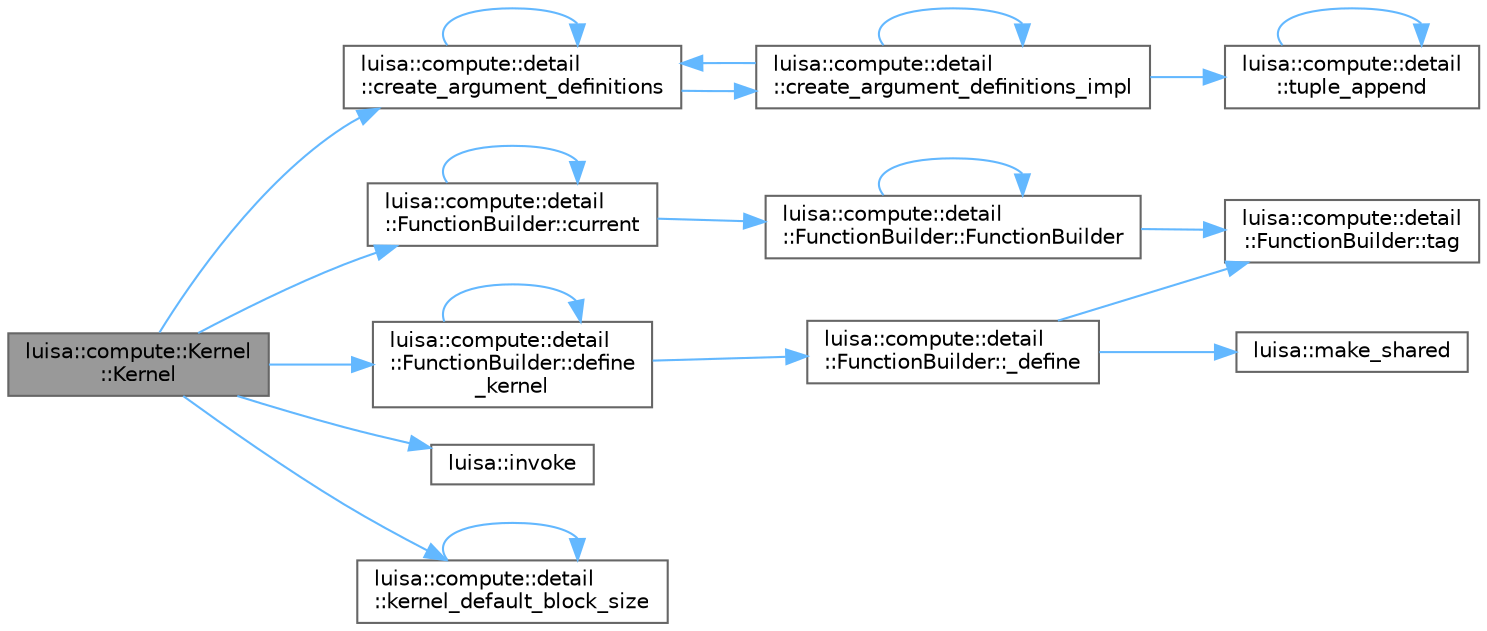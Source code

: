 digraph "luisa::compute::Kernel::Kernel"
{
 // LATEX_PDF_SIZE
  bgcolor="transparent";
  edge [fontname=Helvetica,fontsize=10,labelfontname=Helvetica,labelfontsize=10];
  node [fontname=Helvetica,fontsize=10,shape=box,height=0.2,width=0.4];
  rankdir="LR";
  Node1 [id="Node000001",label="luisa::compute::Kernel\l::Kernel",height=0.2,width=0.4,color="gray40", fillcolor="grey60", style="filled", fontcolor="black",tooltip="Create Kernel object from function."];
  Node1 -> Node2 [id="edge1_Node000001_Node000002",color="steelblue1",style="solid",tooltip=" "];
  Node2 [id="Node000002",label="luisa::compute::detail\l::create_argument_definitions",height=0.2,width=0.4,color="grey40", fillcolor="white", style="filled",URL="$namespaceluisa_1_1compute_1_1detail.html#a5ac01663551dfa751b156546a539e1ea",tooltip="Create argument definitions"];
  Node2 -> Node2 [id="edge2_Node000002_Node000002",color="steelblue1",style="solid",tooltip=" "];
  Node2 -> Node3 [id="edge3_Node000002_Node000003",color="steelblue1",style="solid",tooltip=" "];
  Node3 [id="Node000003",label="luisa::compute::detail\l::create_argument_definitions_impl",height=0.2,width=0.4,color="grey40", fillcolor="white", style="filled",URL="$namespaceluisa_1_1compute_1_1detail.html#a760fd7ed7fa18949cfd44167df4339d4",tooltip=" "];
  Node3 -> Node2 [id="edge4_Node000003_Node000002",color="steelblue1",style="solid",tooltip=" "];
  Node3 -> Node3 [id="edge5_Node000003_Node000003",color="steelblue1",style="solid",tooltip=" "];
  Node3 -> Node4 [id="edge6_Node000003_Node000004",color="steelblue1",style="solid",tooltip=" "];
  Node4 [id="Node000004",label="luisa::compute::detail\l::tuple_append",height=0.2,width=0.4,color="grey40", fillcolor="white", style="filled",URL="$namespaceluisa_1_1compute_1_1detail.html#a9a210fee4f85a9efbbd6ce7d0d9e37db",tooltip="Append an element in a tuple"];
  Node4 -> Node4 [id="edge7_Node000004_Node000004",color="steelblue1",style="solid",tooltip=" "];
  Node1 -> Node5 [id="edge8_Node000001_Node000005",color="steelblue1",style="solid",tooltip=" "];
  Node5 [id="Node000005",label="luisa::compute::detail\l::FunctionBuilder::current",height=0.2,width=0.4,color="grey40", fillcolor="white", style="filled",URL="$classluisa_1_1compute_1_1detail_1_1_function_builder.html#a4590ef89abb9497192eb36510caf0384",tooltip="Return current function builder on function stack."];
  Node5 -> Node5 [id="edge9_Node000005_Node000005",color="steelblue1",style="solid",tooltip=" "];
  Node5 -> Node6 [id="edge10_Node000005_Node000006",color="steelblue1",style="solid",tooltip=" "];
  Node6 [id="Node000006",label="luisa::compute::detail\l::FunctionBuilder::FunctionBuilder",height=0.2,width=0.4,color="grey40", fillcolor="white", style="filled",URL="$classluisa_1_1compute_1_1detail_1_1_function_builder.html#ad83f8a838bb7772fda8cf81d349e299f",tooltip="Construct a new Function Builder object"];
  Node6 -> Node6 [id="edge11_Node000006_Node000006",color="steelblue1",style="solid",tooltip=" "];
  Node6 -> Node7 [id="edge12_Node000006_Node000007",color="steelblue1",style="solid",tooltip=" "];
  Node7 [id="Node000007",label="luisa::compute::detail\l::FunctionBuilder::tag",height=0.2,width=0.4,color="grey40", fillcolor="white", style="filled",URL="$classluisa_1_1compute_1_1detail_1_1_function_builder.html#ada82e67c00b4091b4b8827303d97c87b",tooltip="Return tag(KERNEL, CALLABLE)."];
  Node1 -> Node8 [id="edge13_Node000001_Node000008",color="steelblue1",style="solid",tooltip=" "];
  Node8 [id="Node000008",label="luisa::compute::detail\l::FunctionBuilder::define\l_kernel",height=0.2,width=0.4,color="grey40", fillcolor="white", style="filled",URL="$classluisa_1_1compute_1_1detail_1_1_function_builder.html#a6e90f4805f36bd56133b4c6bb8aba666",tooltip="Define a kernel function with given definition"];
  Node8 -> Node9 [id="edge14_Node000008_Node000009",color="steelblue1",style="solid",tooltip=" "];
  Node9 [id="Node000009",label="luisa::compute::detail\l::FunctionBuilder::_define",height=0.2,width=0.4,color="grey40", fillcolor="white", style="filled",URL="$classluisa_1_1compute_1_1detail_1_1_function_builder.html#ae01cd2c2466e6ba9161636447e2b6412",tooltip="Create a function builder with given definition"];
  Node9 -> Node10 [id="edge15_Node000009_Node000010",color="steelblue1",style="solid",tooltip=" "];
  Node10 [id="Node000010",label="luisa::make_shared",height=0.2,width=0.4,color="grey40", fillcolor="white", style="filled",URL="$namespaceluisa.html#a2733a409381f3a00f21c3fe03f03be17",tooltip=" "];
  Node9 -> Node7 [id="edge16_Node000009_Node000007",color="steelblue1",style="solid",tooltip=" "];
  Node8 -> Node8 [id="edge17_Node000008_Node000008",color="steelblue1",style="solid",tooltip=" "];
  Node1 -> Node11 [id="edge18_Node000001_Node000011",color="steelblue1",style="solid",tooltip=" "];
  Node11 [id="Node000011",label="luisa::invoke",height=0.2,width=0.4,color="grey40", fillcolor="white", style="filled",URL="$namespaceluisa.html#afecc703e5abfd2fcd6f342e3e345249e",tooltip=" "];
  Node1 -> Node12 [id="edge19_Node000001_Node000012",color="steelblue1",style="solid",tooltip=" "];
  Node12 [id="Node000012",label="luisa::compute::detail\l::kernel_default_block_size",height=0.2,width=0.4,color="grey40", fillcolor="white", style="filled",URL="$namespaceluisa_1_1compute_1_1detail.html#ab5e7f7f8518d2eb6d3a80f8e30b05de1",tooltip="Kernel default block size"];
  Node12 -> Node12 [id="edge20_Node000012_Node000012",color="steelblue1",style="solid",tooltip=" "];
}
